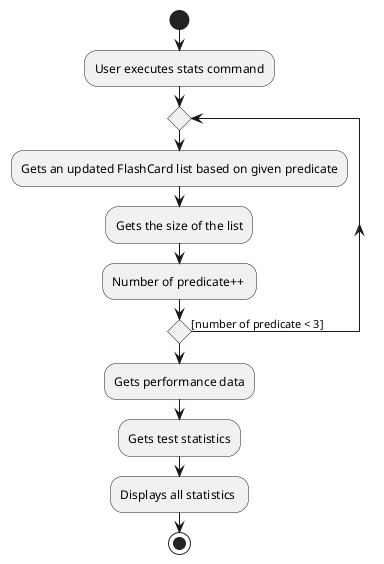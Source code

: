 //@@author LeonardTay748
@startuml
start
:User executes stats command;
repeat
:Gets an updated FlashCard list based on given predicate;
:Gets the size of the list;
:Number of predicate++ ;
repeat while () is  ([number of predicate < 3])
:Gets performance data;
:Gets test statistics;
:Displays all statistics ;

stop

@enduml
